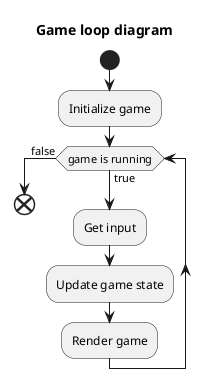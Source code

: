 @startuml assignment_1

skinparam linetype ortho
hide empty methods
hide empty fields
hide circle

title Game loop diagram 

start
:Initialize game;
while (game is running) is (true)
    :Get input;
    :Update game state;
    :Render game;
endwhile (false)
end

@enduml